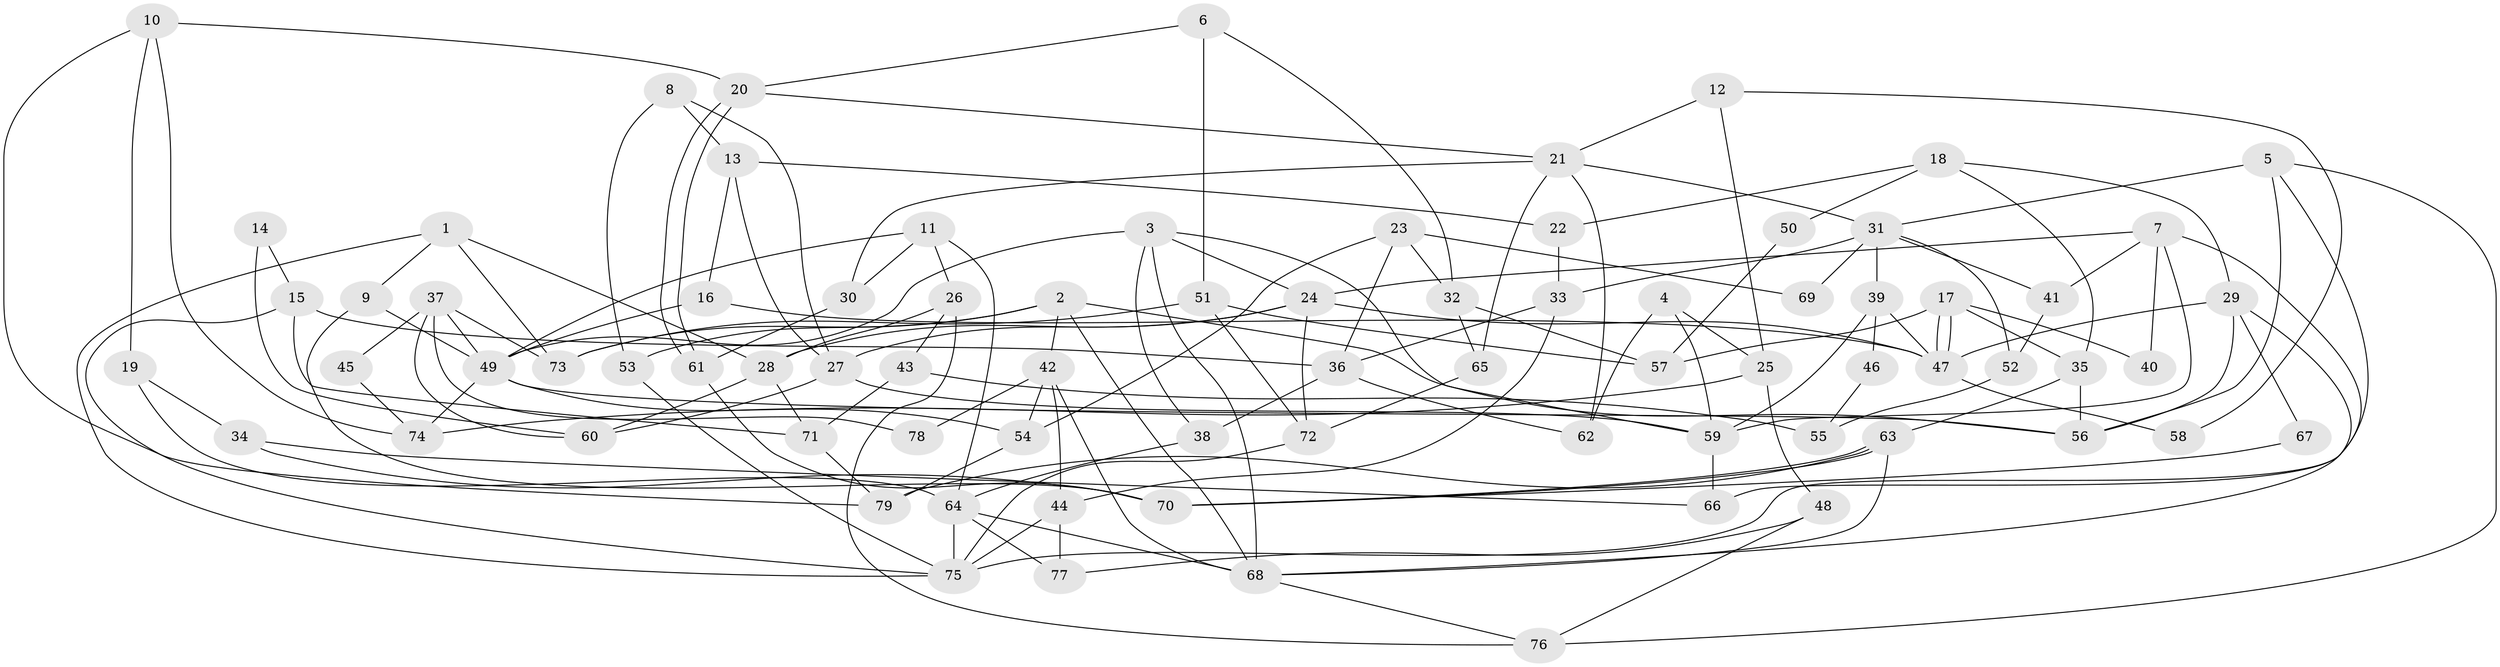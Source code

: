 // Generated by graph-tools (version 1.1) at 2025/36/03/09/25 02:36:09]
// undirected, 79 vertices, 158 edges
graph export_dot {
graph [start="1"]
  node [color=gray90,style=filled];
  1;
  2;
  3;
  4;
  5;
  6;
  7;
  8;
  9;
  10;
  11;
  12;
  13;
  14;
  15;
  16;
  17;
  18;
  19;
  20;
  21;
  22;
  23;
  24;
  25;
  26;
  27;
  28;
  29;
  30;
  31;
  32;
  33;
  34;
  35;
  36;
  37;
  38;
  39;
  40;
  41;
  42;
  43;
  44;
  45;
  46;
  47;
  48;
  49;
  50;
  51;
  52;
  53;
  54;
  55;
  56;
  57;
  58;
  59;
  60;
  61;
  62;
  63;
  64;
  65;
  66;
  67;
  68;
  69;
  70;
  71;
  72;
  73;
  74;
  75;
  76;
  77;
  78;
  79;
  1 -- 9;
  1 -- 75;
  1 -- 28;
  1 -- 73;
  2 -- 73;
  2 -- 68;
  2 -- 42;
  2 -- 53;
  2 -- 56;
  3 -- 68;
  3 -- 59;
  3 -- 24;
  3 -- 38;
  3 -- 49;
  4 -- 59;
  4 -- 25;
  4 -- 62;
  5 -- 56;
  5 -- 31;
  5 -- 66;
  5 -- 76;
  6 -- 51;
  6 -- 20;
  6 -- 32;
  7 -- 24;
  7 -- 75;
  7 -- 40;
  7 -- 41;
  7 -- 59;
  8 -- 27;
  8 -- 53;
  8 -- 13;
  9 -- 49;
  9 -- 70;
  10 -- 79;
  10 -- 20;
  10 -- 19;
  10 -- 74;
  11 -- 64;
  11 -- 49;
  11 -- 26;
  11 -- 30;
  12 -- 21;
  12 -- 25;
  12 -- 58;
  13 -- 16;
  13 -- 22;
  13 -- 27;
  14 -- 15;
  14 -- 60;
  15 -- 75;
  15 -- 36;
  15 -- 71;
  16 -- 47;
  16 -- 49;
  17 -- 35;
  17 -- 47;
  17 -- 47;
  17 -- 40;
  17 -- 57;
  18 -- 29;
  18 -- 35;
  18 -- 22;
  18 -- 50;
  19 -- 34;
  19 -- 64;
  20 -- 61;
  20 -- 61;
  20 -- 21;
  21 -- 31;
  21 -- 65;
  21 -- 30;
  21 -- 62;
  22 -- 33;
  23 -- 36;
  23 -- 54;
  23 -- 32;
  23 -- 69;
  24 -- 28;
  24 -- 27;
  24 -- 47;
  24 -- 72;
  25 -- 48;
  25 -- 74;
  26 -- 28;
  26 -- 43;
  26 -- 76;
  27 -- 59;
  27 -- 60;
  28 -- 60;
  28 -- 71;
  29 -- 56;
  29 -- 47;
  29 -- 67;
  29 -- 68;
  30 -- 61;
  31 -- 39;
  31 -- 33;
  31 -- 41;
  31 -- 52;
  31 -- 69;
  32 -- 57;
  32 -- 65;
  33 -- 36;
  33 -- 44;
  34 -- 66;
  34 -- 70;
  35 -- 56;
  35 -- 63;
  36 -- 38;
  36 -- 62;
  37 -- 49;
  37 -- 73;
  37 -- 45;
  37 -- 60;
  37 -- 78;
  38 -- 64;
  39 -- 59;
  39 -- 47;
  39 -- 46;
  41 -- 52;
  42 -- 68;
  42 -- 44;
  42 -- 54;
  42 -- 78;
  43 -- 71;
  43 -- 55;
  44 -- 75;
  44 -- 77;
  45 -- 74;
  46 -- 55;
  47 -- 58;
  48 -- 77;
  48 -- 76;
  49 -- 54;
  49 -- 56;
  49 -- 74;
  50 -- 57;
  51 -- 57;
  51 -- 72;
  51 -- 73;
  52 -- 55;
  53 -- 75;
  54 -- 79;
  59 -- 66;
  61 -- 70;
  63 -- 68;
  63 -- 70;
  63 -- 70;
  63 -- 79;
  64 -- 68;
  64 -- 75;
  64 -- 77;
  65 -- 72;
  67 -- 70;
  68 -- 76;
  71 -- 79;
  72 -- 75;
}
